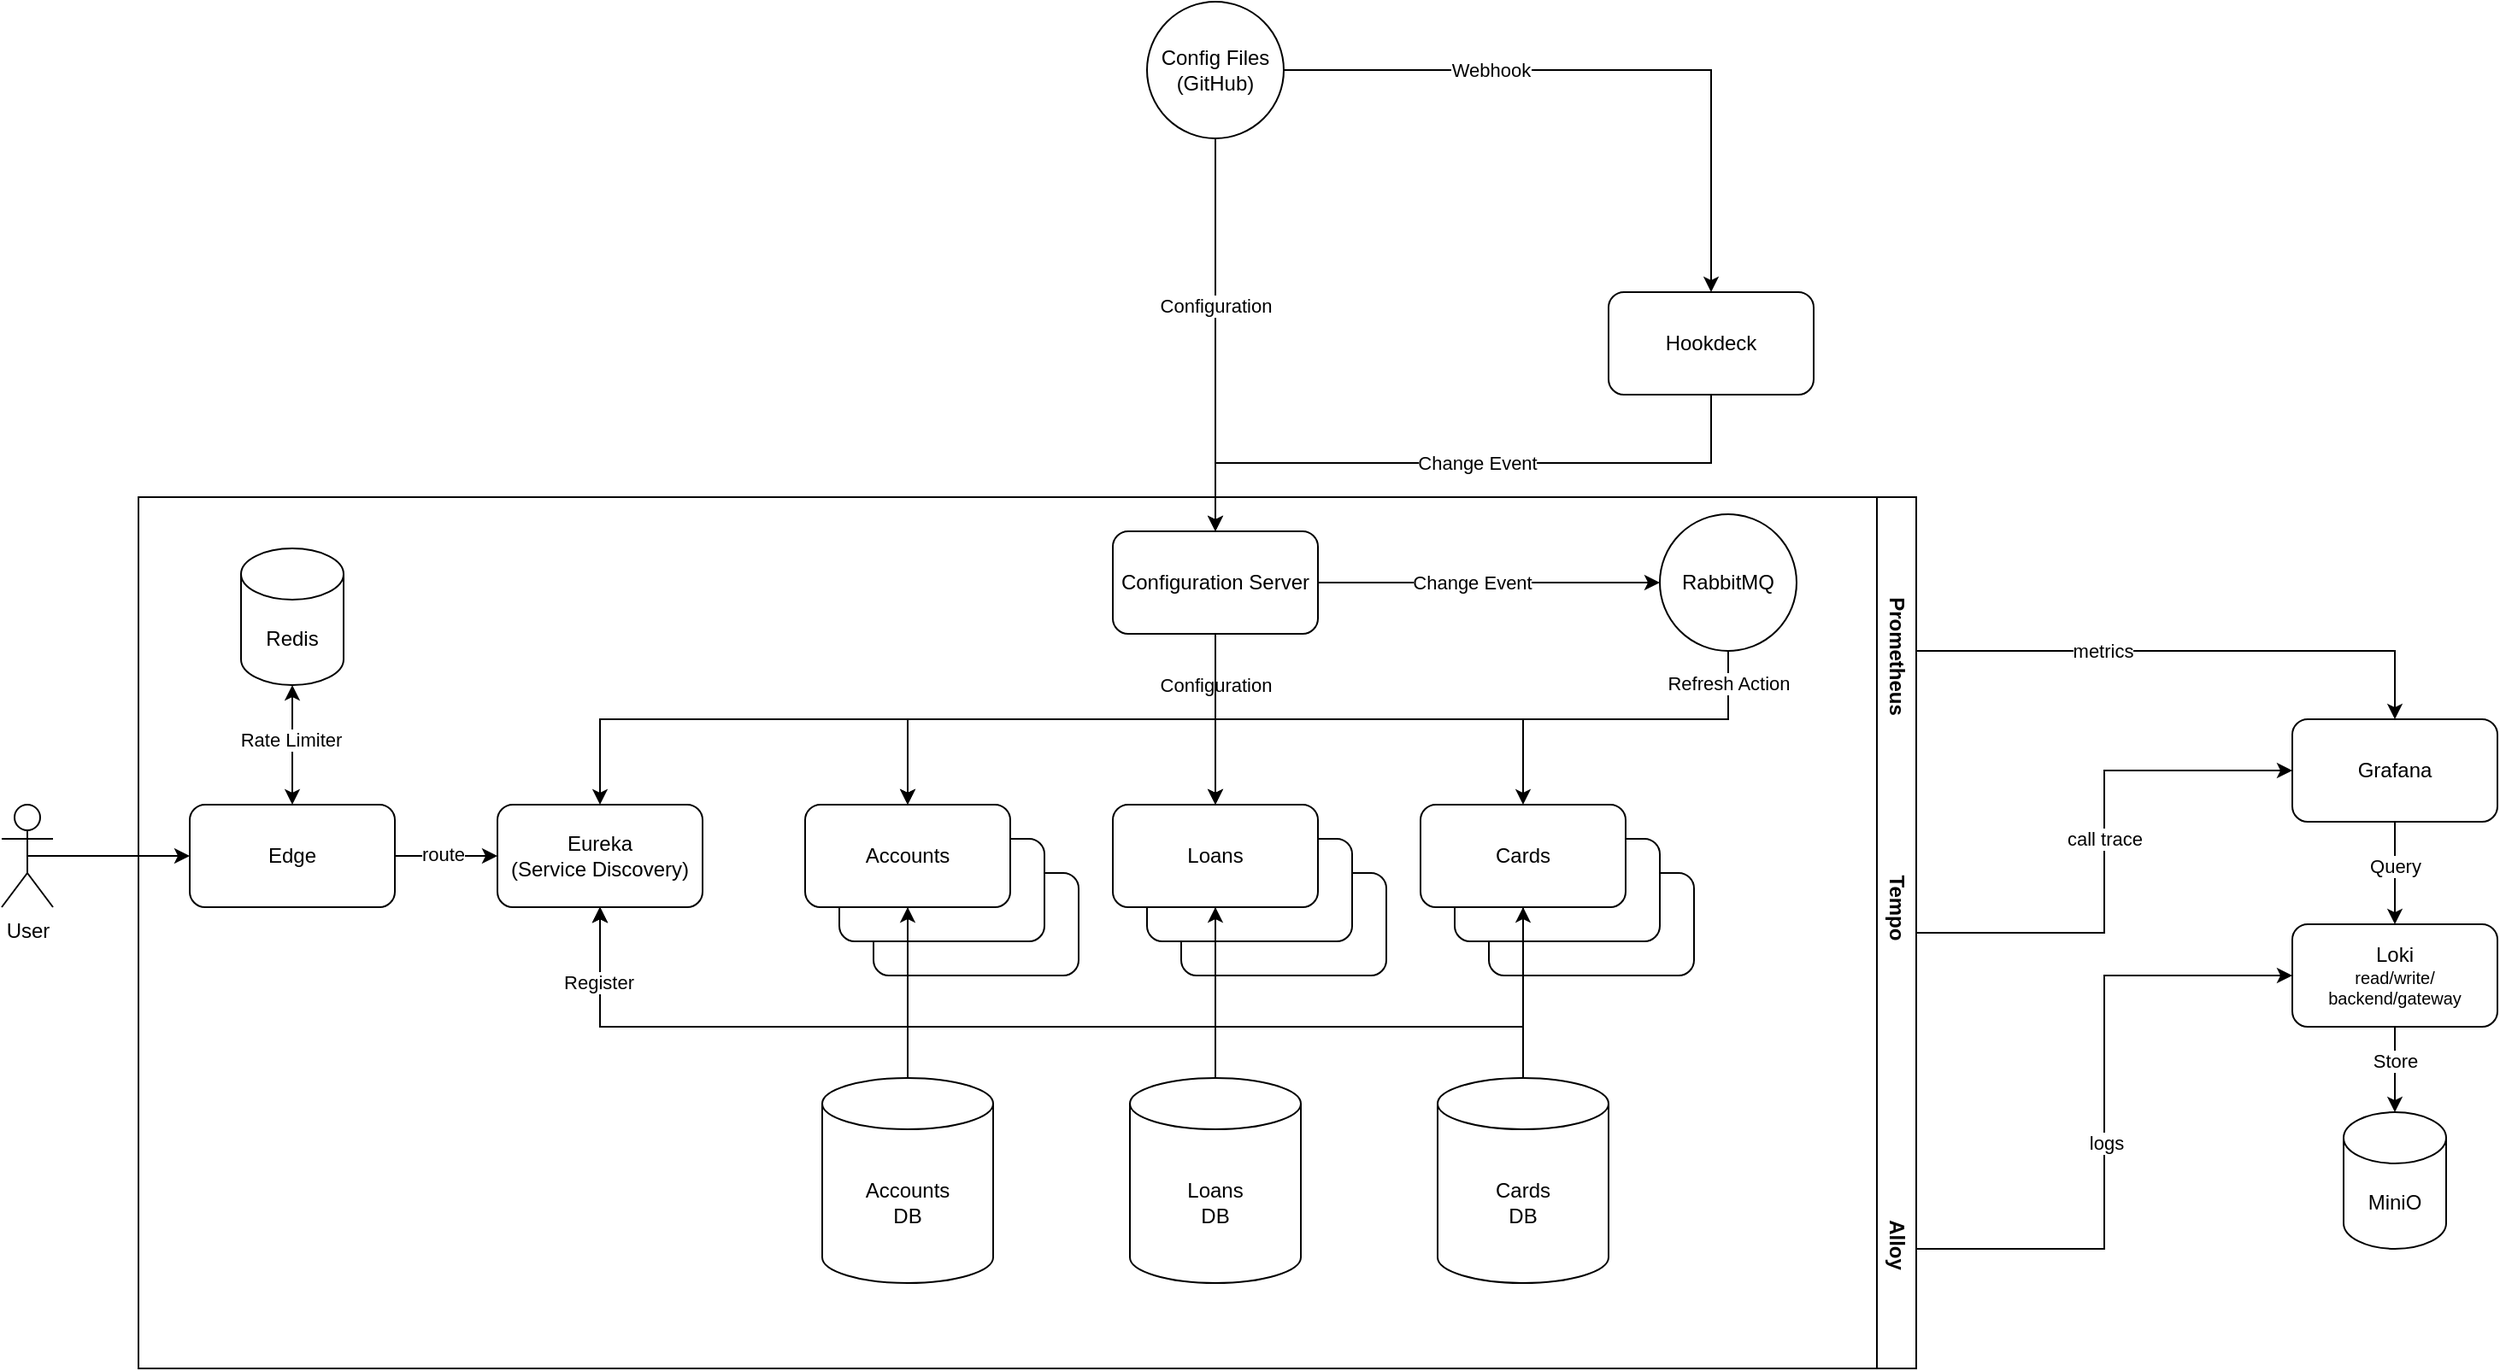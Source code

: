 <mxfile version="24.7.17">
  <diagram name="Page-1" id="WEYmO8pGZN6ESd8tHImd">
    <mxGraphModel dx="2428" dy="991" grid="1" gridSize="10" guides="1" tooltips="1" connect="1" arrows="1" fold="1" page="1" pageScale="1" pageWidth="850" pageHeight="1100" math="0" shadow="0">
      <root>
        <mxCell id="0" />
        <mxCell id="1" parent="0" />
        <mxCell id="0XZZTHt5jlhJ--hL06Qf-28" value="" style="rounded=1;whiteSpace=wrap;html=1;" parent="1" vertex="1">
          <mxGeometry x="570" y="580" width="120" height="60" as="geometry" />
        </mxCell>
        <mxCell id="0XZZTHt5jlhJ--hL06Qf-29" value="" style="rounded=1;whiteSpace=wrap;html=1;" parent="1" vertex="1">
          <mxGeometry x="550" y="560" width="120" height="60" as="geometry" />
        </mxCell>
        <mxCell id="0XZZTHt5jlhJ--hL06Qf-26" value="" style="rounded=1;whiteSpace=wrap;html=1;" parent="1" vertex="1">
          <mxGeometry x="390" y="580" width="120" height="60" as="geometry" />
        </mxCell>
        <mxCell id="0XZZTHt5jlhJ--hL06Qf-27" value="" style="rounded=1;whiteSpace=wrap;html=1;" parent="1" vertex="1">
          <mxGeometry x="370" y="560" width="120" height="60" as="geometry" />
        </mxCell>
        <mxCell id="0XZZTHt5jlhJ--hL06Qf-25" value="" style="rounded=1;whiteSpace=wrap;html=1;" parent="1" vertex="1">
          <mxGeometry x="210" y="580" width="120" height="60" as="geometry" />
        </mxCell>
        <mxCell id="0XZZTHt5jlhJ--hL06Qf-24" value="" style="rounded=1;whiteSpace=wrap;html=1;" parent="1" vertex="1">
          <mxGeometry x="190" y="560" width="120" height="60" as="geometry" />
        </mxCell>
        <mxCell id="0XZZTHt5jlhJ--hL06Qf-3" style="edgeStyle=orthogonalEdgeStyle;rounded=0;orthogonalLoop=1;jettySize=auto;html=1;exitX=1;exitY=0.5;exitDx=0;exitDy=0;entryX=0.5;entryY=0;entryDx=0;entryDy=0;" parent="1" source="0XZZTHt5jlhJ--hL06Qf-1" target="0XZZTHt5jlhJ--hL06Qf-2" edge="1">
          <mxGeometry relative="1" as="geometry" />
        </mxCell>
        <mxCell id="0XZZTHt5jlhJ--hL06Qf-4" value="Webhook" style="edgeLabel;html=1;align=center;verticalAlign=middle;resizable=0;points=[];" parent="0XZZTHt5jlhJ--hL06Qf-3" vertex="1" connectable="0">
          <mxGeometry x="-0.3" y="3" relative="1" as="geometry">
            <mxPoint x="-12" y="3" as="offset" />
          </mxGeometry>
        </mxCell>
        <mxCell id="0XZZTHt5jlhJ--hL06Qf-30" style="edgeStyle=orthogonalEdgeStyle;rounded=0;orthogonalLoop=1;jettySize=auto;html=1;exitX=0.5;exitY=1;exitDx=0;exitDy=0;entryX=0.5;entryY=0;entryDx=0;entryDy=0;" parent="1" source="0XZZTHt5jlhJ--hL06Qf-1" target="0XZZTHt5jlhJ--hL06Qf-5" edge="1">
          <mxGeometry relative="1" as="geometry" />
        </mxCell>
        <mxCell id="0XZZTHt5jlhJ--hL06Qf-31" value="Configuration" style="edgeLabel;html=1;align=center;verticalAlign=middle;resizable=0;points=[];" parent="0XZZTHt5jlhJ--hL06Qf-30" vertex="1" connectable="0">
          <mxGeometry x="-0.15" relative="1" as="geometry">
            <mxPoint as="offset" />
          </mxGeometry>
        </mxCell>
        <mxCell id="0XZZTHt5jlhJ--hL06Qf-1" value="Config Files&lt;br&gt;(GitHub)" style="ellipse;whiteSpace=wrap;html=1;aspect=fixed;" parent="1" vertex="1">
          <mxGeometry x="370" y="70" width="80" height="80" as="geometry" />
        </mxCell>
        <mxCell id="0XZZTHt5jlhJ--hL06Qf-6" style="edgeStyle=orthogonalEdgeStyle;rounded=0;orthogonalLoop=1;jettySize=auto;html=1;exitX=0.5;exitY=1;exitDx=0;exitDy=0;entryX=0.5;entryY=0;entryDx=0;entryDy=0;" parent="1" source="0XZZTHt5jlhJ--hL06Qf-2" target="0XZZTHt5jlhJ--hL06Qf-5" edge="1">
          <mxGeometry relative="1" as="geometry" />
        </mxCell>
        <mxCell id="0XZZTHt5jlhJ--hL06Qf-7" value="Change Event" style="edgeLabel;html=1;align=center;verticalAlign=middle;resizable=0;points=[];" parent="0XZZTHt5jlhJ--hL06Qf-6" vertex="1" connectable="0">
          <mxGeometry x="-0.3" y="2" relative="1" as="geometry">
            <mxPoint x="-48" y="-2" as="offset" />
          </mxGeometry>
        </mxCell>
        <mxCell id="0XZZTHt5jlhJ--hL06Qf-2" value="Hookdeck" style="rounded=1;whiteSpace=wrap;html=1;" parent="1" vertex="1">
          <mxGeometry x="640" y="240" width="120" height="60" as="geometry" />
        </mxCell>
        <mxCell id="0XZZTHt5jlhJ--hL06Qf-11" style="edgeStyle=orthogonalEdgeStyle;rounded=0;orthogonalLoop=1;jettySize=auto;html=1;exitX=0.5;exitY=1;exitDx=0;exitDy=0;entryX=0.5;entryY=0;entryDx=0;entryDy=0;" parent="1" source="0XZZTHt5jlhJ--hL06Qf-5" target="0XZZTHt5jlhJ--hL06Qf-8" edge="1">
          <mxGeometry relative="1" as="geometry" />
        </mxCell>
        <mxCell id="0XZZTHt5jlhJ--hL06Qf-12" style="edgeStyle=orthogonalEdgeStyle;rounded=0;orthogonalLoop=1;jettySize=auto;html=1;exitX=0.5;exitY=1;exitDx=0;exitDy=0;entryX=0.5;entryY=0;entryDx=0;entryDy=0;" parent="1" source="0XZZTHt5jlhJ--hL06Qf-5" target="0XZZTHt5jlhJ--hL06Qf-9" edge="1">
          <mxGeometry relative="1" as="geometry" />
        </mxCell>
        <mxCell id="0XZZTHt5jlhJ--hL06Qf-13" style="edgeStyle=orthogonalEdgeStyle;rounded=0;orthogonalLoop=1;jettySize=auto;html=1;exitX=0.5;exitY=1;exitDx=0;exitDy=0;entryX=0.5;entryY=0;entryDx=0;entryDy=0;" parent="1" source="0XZZTHt5jlhJ--hL06Qf-5" target="0XZZTHt5jlhJ--hL06Qf-10" edge="1">
          <mxGeometry relative="1" as="geometry" />
        </mxCell>
        <mxCell id="0XZZTHt5jlhJ--hL06Qf-23" value="Configuration" style="edgeLabel;html=1;align=center;verticalAlign=middle;resizable=0;points=[];" parent="0XZZTHt5jlhJ--hL06Qf-13" vertex="1" connectable="0">
          <mxGeometry x="-0.861" y="1" relative="1" as="geometry">
            <mxPoint x="-1" y="10" as="offset" />
          </mxGeometry>
        </mxCell>
        <mxCell id="0XZZTHt5jlhJ--hL06Qf-18" style="edgeStyle=orthogonalEdgeStyle;rounded=0;orthogonalLoop=1;jettySize=auto;html=1;exitX=1;exitY=0.5;exitDx=0;exitDy=0;entryX=0;entryY=0.5;entryDx=0;entryDy=0;" parent="1" source="0XZZTHt5jlhJ--hL06Qf-5" target="0XZZTHt5jlhJ--hL06Qf-17" edge="1">
          <mxGeometry relative="1" as="geometry" />
        </mxCell>
        <mxCell id="0XZZTHt5jlhJ--hL06Qf-19" value="Change Event" style="edgeLabel;html=1;align=center;verticalAlign=middle;resizable=0;points=[];" parent="0XZZTHt5jlhJ--hL06Qf-18" vertex="1" connectable="0">
          <mxGeometry x="0.2" y="1" relative="1" as="geometry">
            <mxPoint x="-30" y="1" as="offset" />
          </mxGeometry>
        </mxCell>
        <mxCell id="9YzoH5AJqj38oU7WomZZ-8" style="edgeStyle=orthogonalEdgeStyle;rounded=0;orthogonalLoop=1;jettySize=auto;html=1;exitX=0.5;exitY=1;exitDx=0;exitDy=0;entryX=0.5;entryY=0;entryDx=0;entryDy=0;" parent="1" source="0XZZTHt5jlhJ--hL06Qf-5" target="9YzoH5AJqj38oU7WomZZ-7" edge="1">
          <mxGeometry relative="1" as="geometry" />
        </mxCell>
        <mxCell id="0XZZTHt5jlhJ--hL06Qf-5" value="Configuration Server" style="rounded=1;whiteSpace=wrap;html=1;" parent="1" vertex="1">
          <mxGeometry x="350" y="380" width="120" height="60" as="geometry" />
        </mxCell>
        <mxCell id="9YzoH5AJqj38oU7WomZZ-14" style="edgeStyle=orthogonalEdgeStyle;rounded=0;orthogonalLoop=1;jettySize=auto;html=1;exitX=0.5;exitY=1;exitDx=0;exitDy=0;entryX=0.5;entryY=1;entryDx=0;entryDy=0;" parent="1" source="0XZZTHt5jlhJ--hL06Qf-8" target="9YzoH5AJqj38oU7WomZZ-7" edge="1">
          <mxGeometry relative="1" as="geometry">
            <Array as="points">
              <mxPoint x="230" y="670" />
              <mxPoint x="50" y="670" />
            </Array>
          </mxGeometry>
        </mxCell>
        <mxCell id="0XZZTHt5jlhJ--hL06Qf-8" value="Accounts" style="rounded=1;whiteSpace=wrap;html=1;" parent="1" vertex="1">
          <mxGeometry x="170" y="540" width="120" height="60" as="geometry" />
        </mxCell>
        <mxCell id="9YzoH5AJqj38oU7WomZZ-15" style="edgeStyle=orthogonalEdgeStyle;rounded=0;orthogonalLoop=1;jettySize=auto;html=1;exitX=0.5;exitY=1;exitDx=0;exitDy=0;entryX=0.5;entryY=1;entryDx=0;entryDy=0;" parent="1" source="0XZZTHt5jlhJ--hL06Qf-9" target="9YzoH5AJqj38oU7WomZZ-7" edge="1">
          <mxGeometry relative="1" as="geometry">
            <Array as="points">
              <mxPoint x="410" y="670" />
              <mxPoint x="50" y="670" />
            </Array>
          </mxGeometry>
        </mxCell>
        <mxCell id="0XZZTHt5jlhJ--hL06Qf-9" value="Loans" style="rounded=1;whiteSpace=wrap;html=1;" parent="1" vertex="1">
          <mxGeometry x="350" y="540" width="120" height="60" as="geometry" />
        </mxCell>
        <mxCell id="9YzoH5AJqj38oU7WomZZ-16" style="edgeStyle=orthogonalEdgeStyle;rounded=0;orthogonalLoop=1;jettySize=auto;html=1;exitX=0.5;exitY=1;exitDx=0;exitDy=0;entryX=0.5;entryY=1;entryDx=0;entryDy=0;" parent="1" source="0XZZTHt5jlhJ--hL06Qf-10" target="9YzoH5AJqj38oU7WomZZ-7" edge="1">
          <mxGeometry relative="1" as="geometry">
            <Array as="points">
              <mxPoint x="590" y="670" />
              <mxPoint x="50" y="670" />
            </Array>
          </mxGeometry>
        </mxCell>
        <mxCell id="9YzoH5AJqj38oU7WomZZ-17" value="Register" style="edgeLabel;html=1;align=center;verticalAlign=middle;resizable=0;points=[];" parent="9YzoH5AJqj38oU7WomZZ-16" vertex="1" connectable="0">
          <mxGeometry x="0.871" y="1" relative="1" as="geometry">
            <mxPoint as="offset" />
          </mxGeometry>
        </mxCell>
        <mxCell id="0XZZTHt5jlhJ--hL06Qf-10" value="Cards" style="rounded=1;whiteSpace=wrap;html=1;" parent="1" vertex="1">
          <mxGeometry x="530" y="540" width="120" height="60" as="geometry" />
        </mxCell>
        <mxCell id="0XZZTHt5jlhJ--hL06Qf-20" style="edgeStyle=orthogonalEdgeStyle;rounded=0;orthogonalLoop=1;jettySize=auto;html=1;exitX=0.5;exitY=1;exitDx=0;exitDy=0;entryX=0.5;entryY=0;entryDx=0;entryDy=0;" parent="1" source="0XZZTHt5jlhJ--hL06Qf-17" target="0XZZTHt5jlhJ--hL06Qf-8" edge="1">
          <mxGeometry relative="1" as="geometry">
            <Array as="points">
              <mxPoint x="710" y="490" />
              <mxPoint x="230" y="490" />
            </Array>
          </mxGeometry>
        </mxCell>
        <mxCell id="0XZZTHt5jlhJ--hL06Qf-21" style="edgeStyle=orthogonalEdgeStyle;rounded=0;orthogonalLoop=1;jettySize=auto;html=1;exitX=0.5;exitY=1;exitDx=0;exitDy=0;entryX=0.5;entryY=0;entryDx=0;entryDy=0;" parent="1" source="0XZZTHt5jlhJ--hL06Qf-17" target="0XZZTHt5jlhJ--hL06Qf-9" edge="1">
          <mxGeometry relative="1" as="geometry">
            <Array as="points">
              <mxPoint x="710" y="490" />
              <mxPoint x="410" y="490" />
            </Array>
          </mxGeometry>
        </mxCell>
        <mxCell id="0XZZTHt5jlhJ--hL06Qf-22" value="Refresh Action" style="edgeLabel;html=1;align=center;verticalAlign=middle;resizable=0;points=[];" parent="0XZZTHt5jlhJ--hL06Qf-21" vertex="1" connectable="0">
          <mxGeometry x="-0.91" relative="1" as="geometry">
            <mxPoint y="1" as="offset" />
          </mxGeometry>
        </mxCell>
        <mxCell id="0XZZTHt5jlhJ--hL06Qf-17" value="RabbitMQ" style="ellipse;whiteSpace=wrap;html=1;aspect=fixed;" parent="1" vertex="1">
          <mxGeometry x="670" y="370" width="80" height="80" as="geometry" />
        </mxCell>
        <mxCell id="9YzoH5AJqj38oU7WomZZ-11" style="edgeStyle=orthogonalEdgeStyle;rounded=0;orthogonalLoop=1;jettySize=auto;html=1;exitX=0.5;exitY=0;exitDx=0;exitDy=0;exitPerimeter=0;entryX=0.5;entryY=1;entryDx=0;entryDy=0;" parent="1" source="9YzoH5AJqj38oU7WomZZ-1" target="0XZZTHt5jlhJ--hL06Qf-8" edge="1">
          <mxGeometry relative="1" as="geometry" />
        </mxCell>
        <mxCell id="9YzoH5AJqj38oU7WomZZ-1" value="Accounts&lt;div&gt;DB&lt;/div&gt;" style="shape=cylinder3;whiteSpace=wrap;html=1;boundedLbl=1;backgroundOutline=1;size=15;" parent="1" vertex="1">
          <mxGeometry x="180" y="700" width="100" height="120" as="geometry" />
        </mxCell>
        <mxCell id="9YzoH5AJqj38oU7WomZZ-10" style="edgeStyle=orthogonalEdgeStyle;rounded=0;orthogonalLoop=1;jettySize=auto;html=1;exitX=0.5;exitY=0;exitDx=0;exitDy=0;exitPerimeter=0;entryX=0.5;entryY=1;entryDx=0;entryDy=0;" parent="1" source="9YzoH5AJqj38oU7WomZZ-3" target="0XZZTHt5jlhJ--hL06Qf-9" edge="1">
          <mxGeometry relative="1" as="geometry" />
        </mxCell>
        <mxCell id="9YzoH5AJqj38oU7WomZZ-3" value="Loans&lt;div&gt;DB&lt;/div&gt;" style="shape=cylinder3;whiteSpace=wrap;html=1;boundedLbl=1;backgroundOutline=1;size=15;" parent="1" vertex="1">
          <mxGeometry x="360" y="700" width="100" height="120" as="geometry" />
        </mxCell>
        <mxCell id="9YzoH5AJqj38oU7WomZZ-9" style="edgeStyle=orthogonalEdgeStyle;rounded=0;orthogonalLoop=1;jettySize=auto;html=1;exitX=0.5;exitY=0;exitDx=0;exitDy=0;exitPerimeter=0;entryX=0.5;entryY=1;entryDx=0;entryDy=0;" parent="1" source="9YzoH5AJqj38oU7WomZZ-5" target="0XZZTHt5jlhJ--hL06Qf-10" edge="1">
          <mxGeometry relative="1" as="geometry" />
        </mxCell>
        <mxCell id="9YzoH5AJqj38oU7WomZZ-5" value="Cards&lt;div&gt;DB&lt;/div&gt;" style="shape=cylinder3;whiteSpace=wrap;html=1;boundedLbl=1;backgroundOutline=1;size=15;" parent="1" vertex="1">
          <mxGeometry x="540" y="700" width="100" height="120" as="geometry" />
        </mxCell>
        <mxCell id="9YzoH5AJqj38oU7WomZZ-7" value="Eureka&lt;div&gt;(Service Discovery)&lt;/div&gt;" style="rounded=1;whiteSpace=wrap;html=1;" parent="1" vertex="1">
          <mxGeometry x="-10" y="540" width="120" height="60" as="geometry" />
        </mxCell>
        <mxCell id="54uNulKhkZT0QkPLE8ii-4" style="edgeStyle=orthogonalEdgeStyle;rounded=0;orthogonalLoop=1;jettySize=auto;html=1;exitX=1;exitY=0.5;exitDx=0;exitDy=0;entryX=0;entryY=0.5;entryDx=0;entryDy=0;" edge="1" parent="1" source="54uNulKhkZT0QkPLE8ii-1" target="9YzoH5AJqj38oU7WomZZ-7">
          <mxGeometry relative="1" as="geometry" />
        </mxCell>
        <mxCell id="54uNulKhkZT0QkPLE8ii-5" value="route" style="edgeLabel;html=1;align=center;verticalAlign=middle;resizable=0;points=[];" vertex="1" connectable="0" parent="54uNulKhkZT0QkPLE8ii-4">
          <mxGeometry x="-0.06" y="1" relative="1" as="geometry">
            <mxPoint as="offset" />
          </mxGeometry>
        </mxCell>
        <mxCell id="54uNulKhkZT0QkPLE8ii-1" value="Edge" style="rounded=1;whiteSpace=wrap;html=1;" vertex="1" parent="1">
          <mxGeometry x="-190" y="540" width="120" height="60" as="geometry" />
        </mxCell>
        <mxCell id="54uNulKhkZT0QkPLE8ii-10" style="edgeStyle=orthogonalEdgeStyle;rounded=0;orthogonalLoop=1;jettySize=auto;html=1;exitX=0.5;exitY=1;exitDx=0;exitDy=0;entryX=0.5;entryY=0;entryDx=0;entryDy=0;startArrow=classic;startFill=1;exitPerimeter=0;" edge="1" parent="1" source="54uNulKhkZT0QkPLE8ii-31" target="54uNulKhkZT0QkPLE8ii-1">
          <mxGeometry relative="1" as="geometry">
            <mxPoint x="-130" y="460" as="sourcePoint" />
          </mxGeometry>
        </mxCell>
        <mxCell id="54uNulKhkZT0QkPLE8ii-11" value="Rate Limiter" style="edgeLabel;html=1;align=center;verticalAlign=middle;resizable=0;points=[];" vertex="1" connectable="0" parent="54uNulKhkZT0QkPLE8ii-10">
          <mxGeometry x="-0.1" y="-1" relative="1" as="geometry">
            <mxPoint as="offset" />
          </mxGeometry>
        </mxCell>
        <mxCell id="54uNulKhkZT0QkPLE8ii-23" style="edgeStyle=orthogonalEdgeStyle;rounded=0;orthogonalLoop=1;jettySize=auto;html=1;exitX=0.5;exitY=1;exitDx=0;exitDy=0;entryX=0.5;entryY=0;entryDx=0;entryDy=0;entryPerimeter=0;" edge="1" parent="1" source="54uNulKhkZT0QkPLE8ii-17" target="54uNulKhkZT0QkPLE8ii-32">
          <mxGeometry relative="1" as="geometry">
            <mxPoint x="1100" y="720" as="targetPoint" />
          </mxGeometry>
        </mxCell>
        <mxCell id="54uNulKhkZT0QkPLE8ii-24" value="Store" style="edgeLabel;html=1;align=center;verticalAlign=middle;resizable=0;points=[];" vertex="1" connectable="0" parent="54uNulKhkZT0QkPLE8ii-23">
          <mxGeometry x="-0.48" y="-1" relative="1" as="geometry">
            <mxPoint x="1" y="7" as="offset" />
          </mxGeometry>
        </mxCell>
        <mxCell id="54uNulKhkZT0QkPLE8ii-17" value="Loki&lt;div style=&quot;font-size: 10px;&quot;&gt;&lt;font style=&quot;font-size: 10px;&quot;&gt;read/write/&lt;/font&gt;&lt;/div&gt;&lt;div style=&quot;font-size: 10px;&quot;&gt;&lt;font style=&quot;font-size: 10px;&quot;&gt;backend/gateway&lt;/font&gt;&lt;/div&gt;" style="rounded=1;whiteSpace=wrap;html=1;" vertex="1" parent="1">
          <mxGeometry x="1040" y="610" width="120" height="60" as="geometry" />
        </mxCell>
        <mxCell id="54uNulKhkZT0QkPLE8ii-20" style="edgeStyle=orthogonalEdgeStyle;rounded=0;orthogonalLoop=1;jettySize=auto;html=1;exitX=0.5;exitY=1;exitDx=0;exitDy=0;entryX=0.5;entryY=0;entryDx=0;entryDy=0;" edge="1" parent="1" source="54uNulKhkZT0QkPLE8ii-19" target="54uNulKhkZT0QkPLE8ii-17">
          <mxGeometry relative="1" as="geometry" />
        </mxCell>
        <mxCell id="54uNulKhkZT0QkPLE8ii-21" value="Query" style="edgeLabel;html=1;align=center;verticalAlign=middle;resizable=0;points=[];" vertex="1" connectable="0" parent="54uNulKhkZT0QkPLE8ii-20">
          <mxGeometry x="-0.133" y="3" relative="1" as="geometry">
            <mxPoint x="-3" as="offset" />
          </mxGeometry>
        </mxCell>
        <mxCell id="54uNulKhkZT0QkPLE8ii-19" value="Grafana" style="rounded=1;whiteSpace=wrap;html=1;" vertex="1" parent="1">
          <mxGeometry x="1040" y="490" width="120" height="60" as="geometry" />
        </mxCell>
        <mxCell id="54uNulKhkZT0QkPLE8ii-30" style="edgeStyle=orthogonalEdgeStyle;rounded=0;orthogonalLoop=1;jettySize=auto;html=1;exitX=0.5;exitY=0.5;exitDx=0;exitDy=0;exitPerimeter=0;entryX=0;entryY=0.5;entryDx=0;entryDy=0;" edge="1" parent="1" source="54uNulKhkZT0QkPLE8ii-25" target="54uNulKhkZT0QkPLE8ii-1">
          <mxGeometry relative="1" as="geometry" />
        </mxCell>
        <mxCell id="54uNulKhkZT0QkPLE8ii-25" value="User" style="shape=umlActor;verticalLabelPosition=bottom;verticalAlign=top;html=1;outlineConnect=0;" vertex="1" parent="1">
          <mxGeometry x="-300" y="540" width="30" height="60" as="geometry" />
        </mxCell>
        <mxCell id="54uNulKhkZT0QkPLE8ii-31" value="Redis" style="shape=cylinder3;whiteSpace=wrap;html=1;boundedLbl=1;backgroundOutline=1;size=15;" vertex="1" parent="1">
          <mxGeometry x="-160" y="390" width="60" height="80" as="geometry" />
        </mxCell>
        <mxCell id="54uNulKhkZT0QkPLE8ii-32" value="MiniO" style="shape=cylinder3;whiteSpace=wrap;html=1;boundedLbl=1;backgroundOutline=1;size=15;" vertex="1" parent="1">
          <mxGeometry x="1070" y="720" width="60" height="80" as="geometry" />
        </mxCell>
        <mxCell id="54uNulKhkZT0QkPLE8ii-34" style="edgeStyle=orthogonalEdgeStyle;rounded=0;orthogonalLoop=1;jettySize=auto;html=1;exitX=0;exitY=0.25;exitDx=0;exitDy=0;entryX=0;entryY=0.5;entryDx=0;entryDy=0;" edge="1" parent="1" source="54uNulKhkZT0QkPLE8ii-33" target="54uNulKhkZT0QkPLE8ii-17">
          <mxGeometry relative="1" as="geometry">
            <Array as="points">
              <mxPoint x="820" y="800" />
              <mxPoint x="930" y="800" />
              <mxPoint x="930" y="640" />
            </Array>
          </mxGeometry>
        </mxCell>
        <mxCell id="54uNulKhkZT0QkPLE8ii-35" value="logs" style="edgeLabel;html=1;align=center;verticalAlign=middle;resizable=0;points=[];" vertex="1" connectable="0" parent="54uNulKhkZT0QkPLE8ii-34">
          <mxGeometry x="0.051" y="-1" relative="1" as="geometry">
            <mxPoint as="offset" />
          </mxGeometry>
        </mxCell>
        <mxCell id="54uNulKhkZT0QkPLE8ii-38" style="edgeStyle=orthogonalEdgeStyle;rounded=0;orthogonalLoop=1;jettySize=auto;html=1;exitX=0;exitY=0.75;exitDx=0;exitDy=0;entryX=0.5;entryY=0;entryDx=0;entryDy=0;" edge="1" parent="1" source="54uNulKhkZT0QkPLE8ii-33" target="54uNulKhkZT0QkPLE8ii-19">
          <mxGeometry relative="1" as="geometry">
            <Array as="points">
              <mxPoint x="820" y="450" />
              <mxPoint x="1100" y="450" />
            </Array>
          </mxGeometry>
        </mxCell>
        <mxCell id="54uNulKhkZT0QkPLE8ii-39" value="metrics" style="edgeLabel;html=1;align=center;verticalAlign=middle;resizable=0;points=[];" vertex="1" connectable="0" parent="54uNulKhkZT0QkPLE8ii-38">
          <mxGeometry x="-0.41" relative="1" as="geometry">
            <mxPoint x="41" as="offset" />
          </mxGeometry>
        </mxCell>
        <mxCell id="54uNulKhkZT0QkPLE8ii-40" style="edgeStyle=orthogonalEdgeStyle;rounded=0;orthogonalLoop=1;jettySize=auto;html=1;exitX=0;exitY=0.5;exitDx=0;exitDy=0;entryX=0;entryY=0.5;entryDx=0;entryDy=0;" edge="1" parent="1" source="54uNulKhkZT0QkPLE8ii-33" target="54uNulKhkZT0QkPLE8ii-19">
          <mxGeometry relative="1" as="geometry" />
        </mxCell>
        <mxCell id="54uNulKhkZT0QkPLE8ii-41" value="call trace" style="edgeLabel;html=1;align=center;verticalAlign=middle;resizable=0;points=[];" vertex="1" connectable="0" parent="54uNulKhkZT0QkPLE8ii-40">
          <mxGeometry x="0.108" relative="1" as="geometry">
            <mxPoint y="9" as="offset" />
          </mxGeometry>
        </mxCell>
        <mxCell id="54uNulKhkZT0QkPLE8ii-33" value="Prometheus&amp;nbsp; &amp;nbsp; &amp;nbsp; &amp;nbsp; &amp;nbsp; &amp;nbsp; &amp;nbsp; &amp;nbsp; &amp;nbsp; &amp;nbsp; &amp;nbsp; &amp;nbsp; &amp;nbsp; &amp;nbsp; Tempo&amp;nbsp; &amp;nbsp; &amp;nbsp; &amp;nbsp; &amp;nbsp; &amp;nbsp; &amp;nbsp; &amp;nbsp; &amp;nbsp; &amp;nbsp; &amp;nbsp; &amp;nbsp; &amp;nbsp; &amp;nbsp; &amp;nbsp; &amp;nbsp; &amp;nbsp; &amp;nbsp; &amp;nbsp; &amp;nbsp; &amp;nbsp; &amp;nbsp; &amp;nbsp; &amp;nbsp; &amp;nbsp;Alloy" style="swimlane;horizontal=0;whiteSpace=wrap;html=1;rotation=-180;" vertex="1" parent="1">
          <mxGeometry x="-220" y="360" width="1040" height="510" as="geometry" />
        </mxCell>
      </root>
    </mxGraphModel>
  </diagram>
</mxfile>
